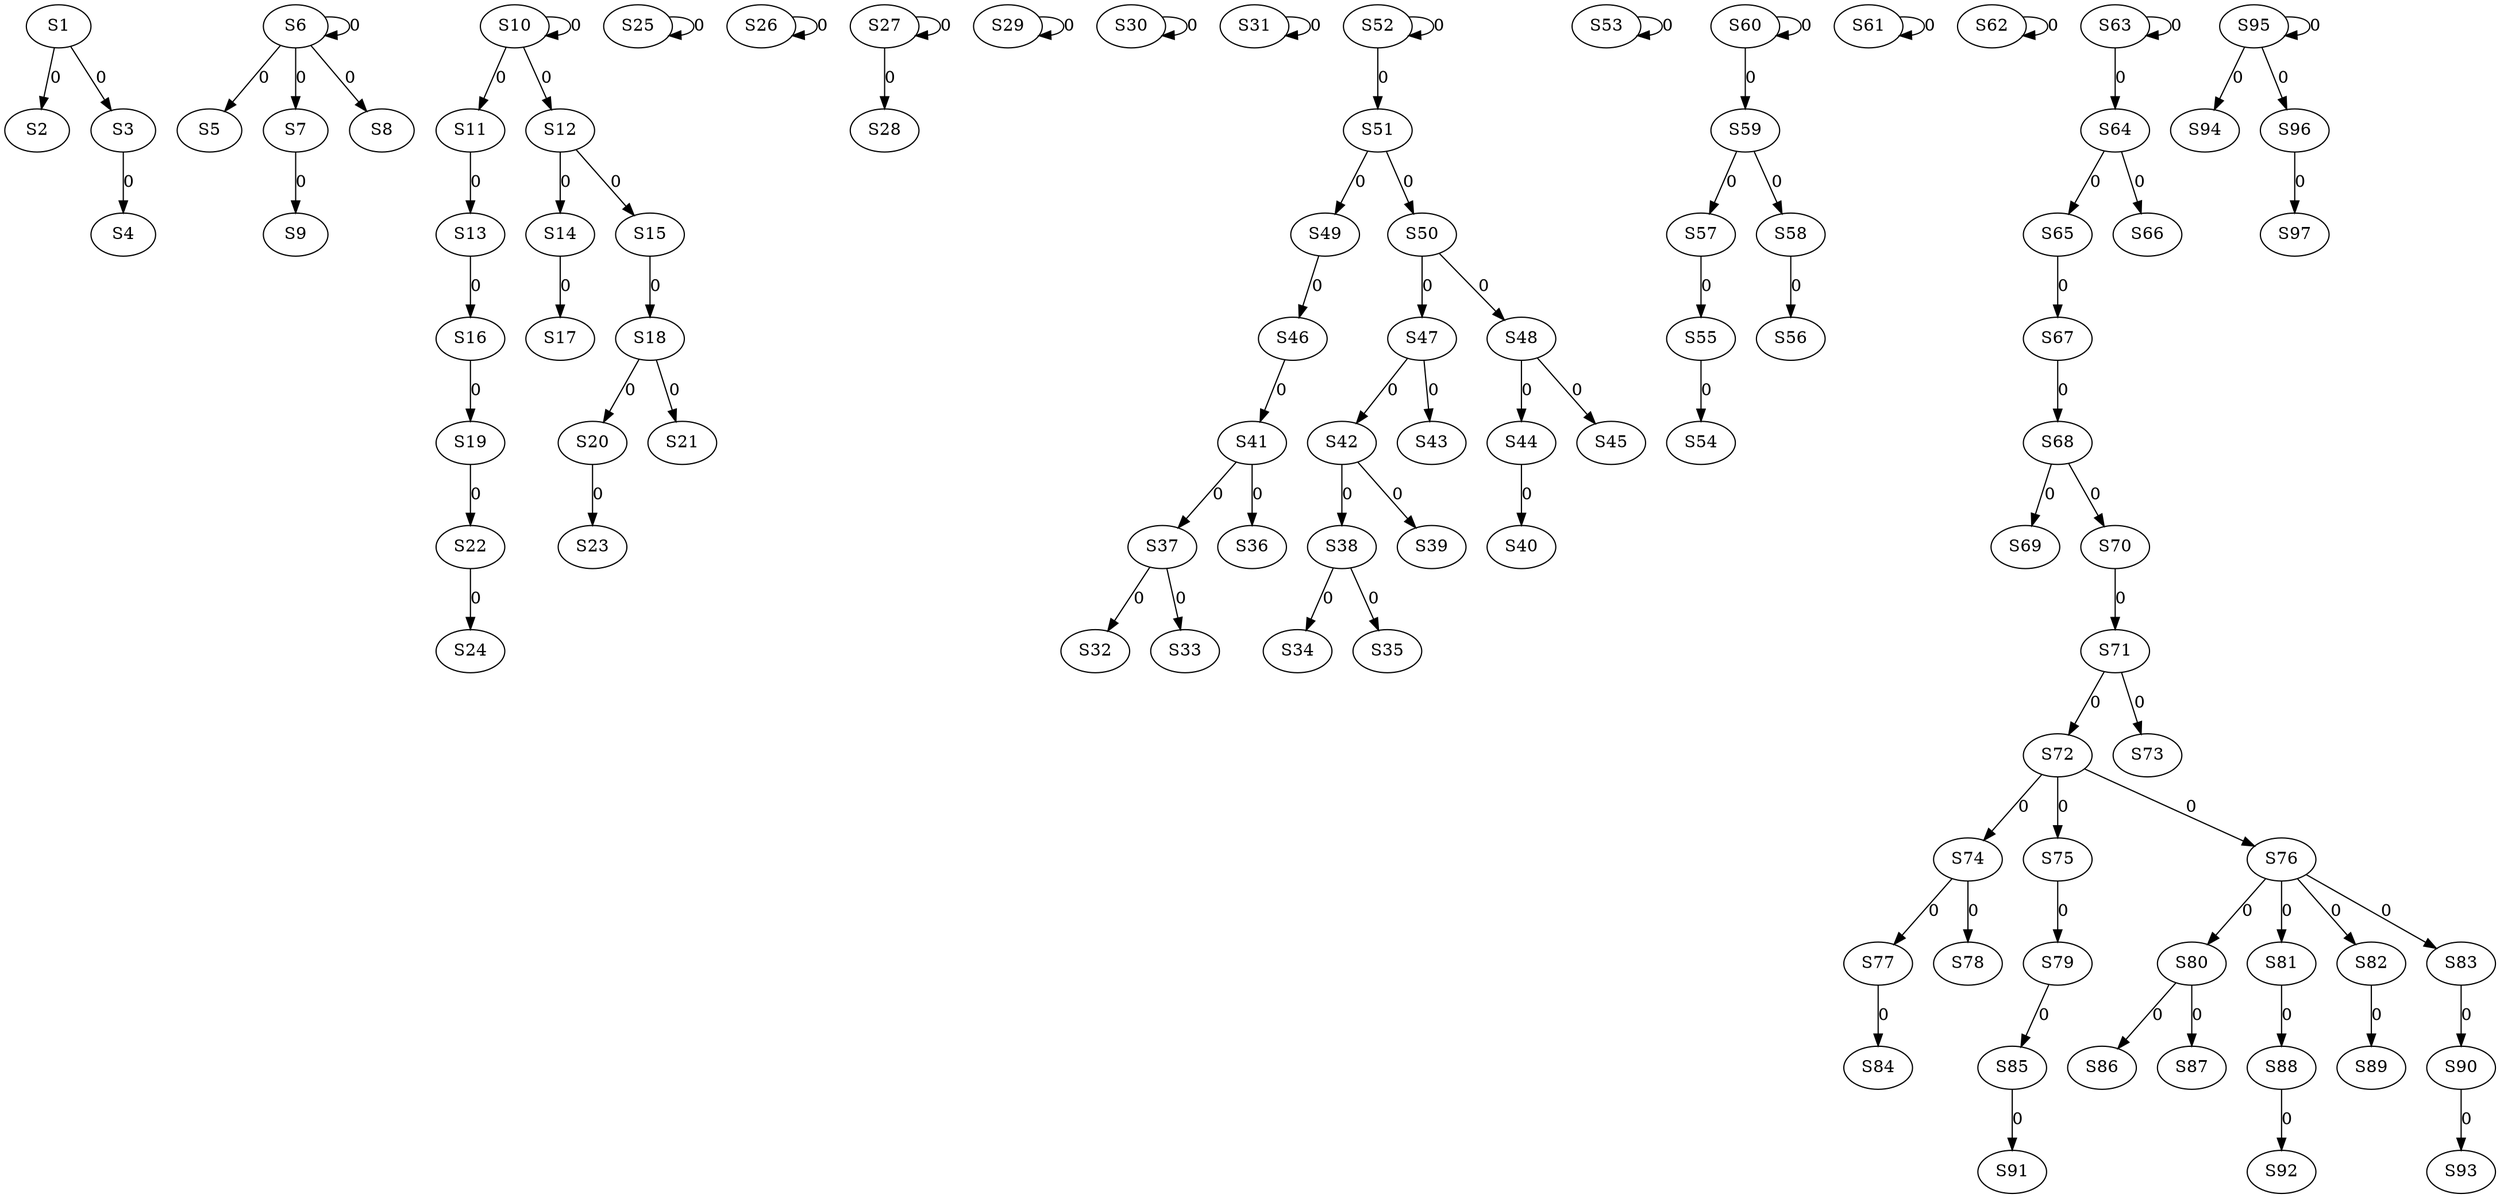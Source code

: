 strict digraph {
	S1 -> S2 [ label = 0 ];
	S1 -> S3 [ label = 0 ];
	S3 -> S4 [ label = 0 ];
	S6 -> S5 [ label = 0 ];
	S6 -> S6 [ label = 0 ];
	S6 -> S7 [ label = 0 ];
	S6 -> S8 [ label = 0 ];
	S7 -> S9 [ label = 0 ];
	S10 -> S10 [ label = 0 ];
	S10 -> S11 [ label = 0 ];
	S10 -> S12 [ label = 0 ];
	S11 -> S13 [ label = 0 ];
	S12 -> S14 [ label = 0 ];
	S12 -> S15 [ label = 0 ];
	S13 -> S16 [ label = 0 ];
	S14 -> S17 [ label = 0 ];
	S15 -> S18 [ label = 0 ];
	S16 -> S19 [ label = 0 ];
	S18 -> S20 [ label = 0 ];
	S18 -> S21 [ label = 0 ];
	S19 -> S22 [ label = 0 ];
	S20 -> S23 [ label = 0 ];
	S22 -> S24 [ label = 0 ];
	S25 -> S25 [ label = 0 ];
	S26 -> S26 [ label = 0 ];
	S27 -> S27 [ label = 0 ];
	S27 -> S28 [ label = 0 ];
	S29 -> S29 [ label = 0 ];
	S30 -> S30 [ label = 0 ];
	S31 -> S31 [ label = 0 ];
	S37 -> S32 [ label = 0 ];
	S37 -> S33 [ label = 0 ];
	S38 -> S34 [ label = 0 ];
	S38 -> S35 [ label = 0 ];
	S41 -> S36 [ label = 0 ];
	S41 -> S37 [ label = 0 ];
	S42 -> S38 [ label = 0 ];
	S42 -> S39 [ label = 0 ];
	S44 -> S40 [ label = 0 ];
	S46 -> S41 [ label = 0 ];
	S47 -> S42 [ label = 0 ];
	S47 -> S43 [ label = 0 ];
	S48 -> S44 [ label = 0 ];
	S48 -> S45 [ label = 0 ];
	S49 -> S46 [ label = 0 ];
	S50 -> S47 [ label = 0 ];
	S50 -> S48 [ label = 0 ];
	S51 -> S49 [ label = 0 ];
	S51 -> S50 [ label = 0 ];
	S52 -> S51 [ label = 0 ];
	S52 -> S52 [ label = 0 ];
	S53 -> S53 [ label = 0 ];
	S55 -> S54 [ label = 0 ];
	S57 -> S55 [ label = 0 ];
	S58 -> S56 [ label = 0 ];
	S59 -> S57 [ label = 0 ];
	S59 -> S58 [ label = 0 ];
	S60 -> S59 [ label = 0 ];
	S60 -> S60 [ label = 0 ];
	S61 -> S61 [ label = 0 ];
	S62 -> S62 [ label = 0 ];
	S63 -> S63 [ label = 0 ];
	S63 -> S64 [ label = 0 ];
	S64 -> S65 [ label = 0 ];
	S64 -> S66 [ label = 0 ];
	S65 -> S67 [ label = 0 ];
	S67 -> S68 [ label = 0 ];
	S68 -> S69 [ label = 0 ];
	S68 -> S70 [ label = 0 ];
	S70 -> S71 [ label = 0 ];
	S71 -> S72 [ label = 0 ];
	S71 -> S73 [ label = 0 ];
	S72 -> S74 [ label = 0 ];
	S72 -> S75 [ label = 0 ];
	S72 -> S76 [ label = 0 ];
	S74 -> S77 [ label = 0 ];
	S74 -> S78 [ label = 0 ];
	S75 -> S79 [ label = 0 ];
	S76 -> S80 [ label = 0 ];
	S76 -> S81 [ label = 0 ];
	S76 -> S82 [ label = 0 ];
	S76 -> S83 [ label = 0 ];
	S77 -> S84 [ label = 0 ];
	S79 -> S85 [ label = 0 ];
	S80 -> S86 [ label = 0 ];
	S80 -> S87 [ label = 0 ];
	S81 -> S88 [ label = 0 ];
	S82 -> S89 [ label = 0 ];
	S83 -> S90 [ label = 0 ];
	S85 -> S91 [ label = 0 ];
	S88 -> S92 [ label = 0 ];
	S90 -> S93 [ label = 0 ];
	S95 -> S94 [ label = 0 ];
	S95 -> S95 [ label = 0 ];
	S95 -> S96 [ label = 0 ];
	S96 -> S97 [ label = 0 ];
}